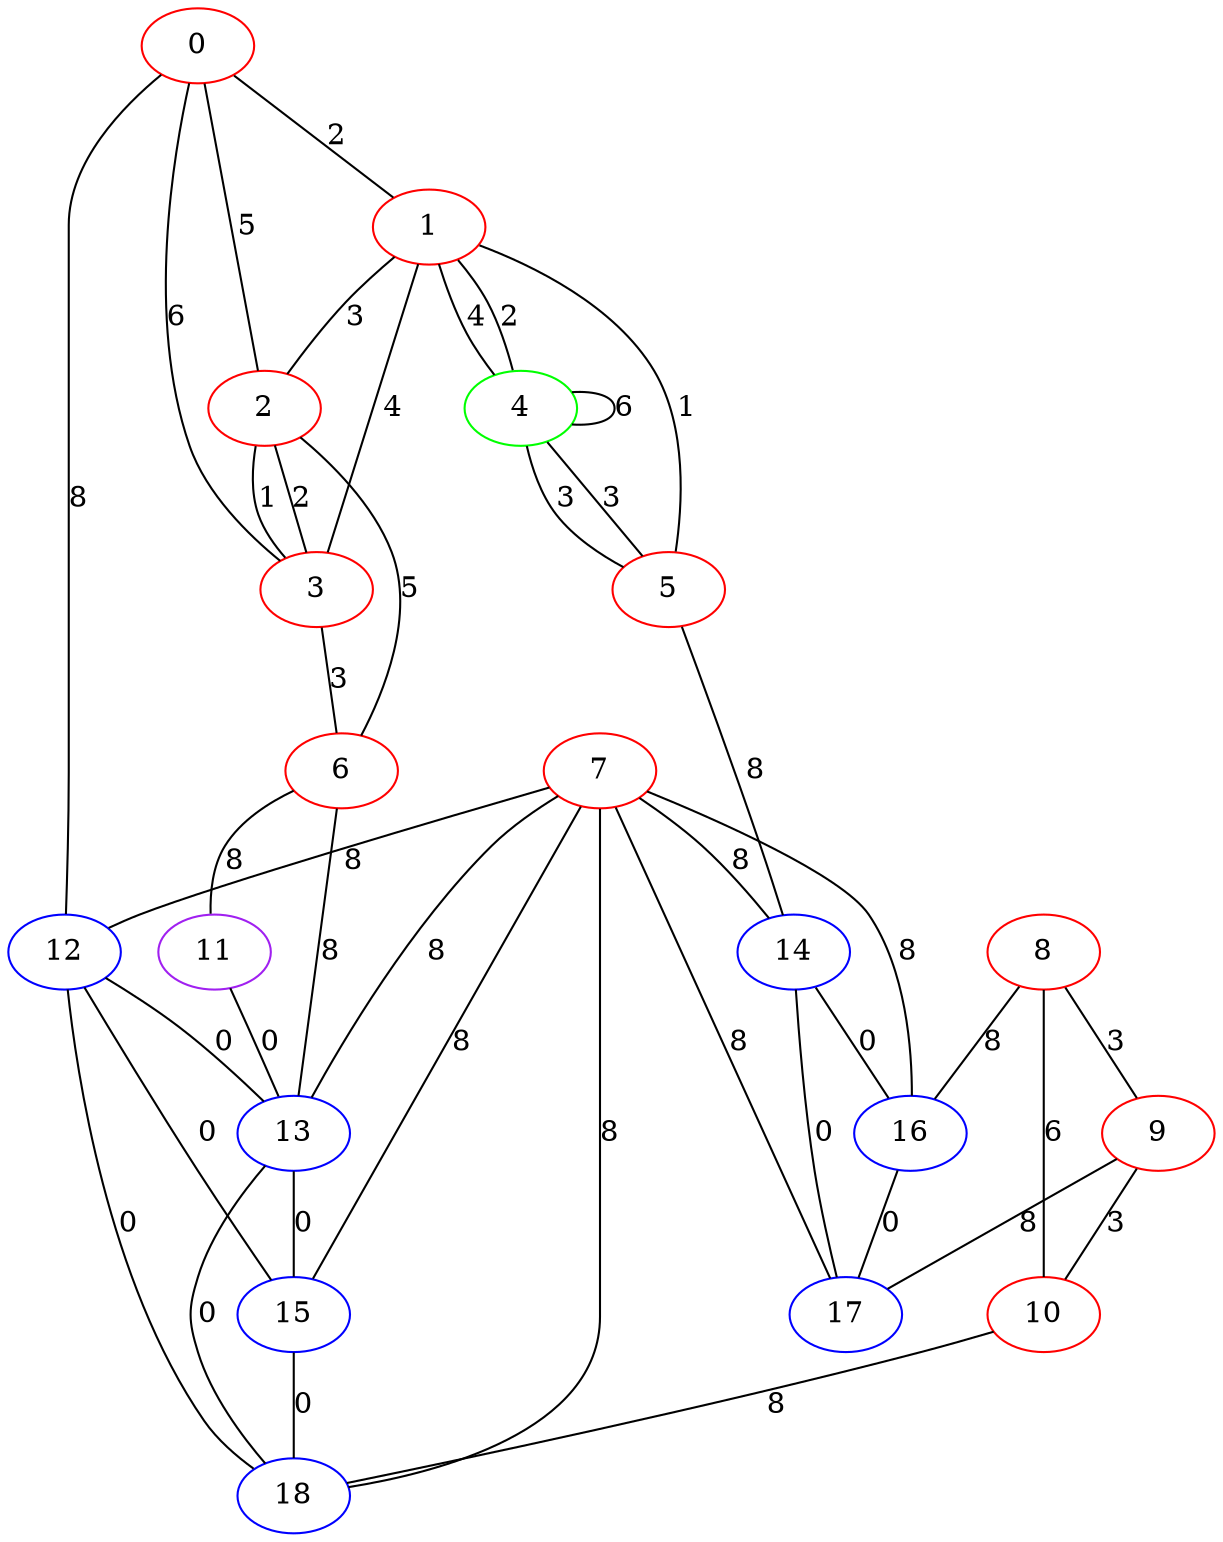 graph "" {
0 [color=red, weight=1];
1 [color=red, weight=1];
2 [color=red, weight=1];
3 [color=red, weight=1];
4 [color=green, weight=2];
5 [color=red, weight=1];
6 [color=red, weight=1];
7 [color=red, weight=1];
8 [color=red, weight=1];
9 [color=red, weight=1];
10 [color=red, weight=1];
11 [color=purple, weight=4];
12 [color=blue, weight=3];
13 [color=blue, weight=3];
14 [color=blue, weight=3];
15 [color=blue, weight=3];
16 [color=blue, weight=3];
17 [color=blue, weight=3];
18 [color=blue, weight=3];
0 -- 1  [key=0, label=2];
0 -- 2  [key=0, label=5];
0 -- 3  [key=0, label=6];
0 -- 12  [key=0, label=8];
1 -- 2  [key=0, label=3];
1 -- 3  [key=0, label=4];
1 -- 4  [key=0, label=4];
1 -- 4  [key=1, label=2];
1 -- 5  [key=0, label=1];
2 -- 3  [key=0, label=1];
2 -- 3  [key=1, label=2];
2 -- 6  [key=0, label=5];
3 -- 6  [key=0, label=3];
4 -- 4  [key=0, label=6];
4 -- 5  [key=0, label=3];
4 -- 5  [key=1, label=3];
5 -- 14  [key=0, label=8];
6 -- 11  [key=0, label=8];
6 -- 13  [key=0, label=8];
7 -- 12  [key=0, label=8];
7 -- 13  [key=0, label=8];
7 -- 14  [key=0, label=8];
7 -- 15  [key=0, label=8];
7 -- 16  [key=0, label=8];
7 -- 17  [key=0, label=8];
7 -- 18  [key=0, label=8];
8 -- 16  [key=0, label=8];
8 -- 9  [key=0, label=3];
8 -- 10  [key=0, label=6];
9 -- 17  [key=0, label=8];
9 -- 10  [key=0, label=3];
10 -- 18  [key=0, label=8];
11 -- 13  [key=0, label=0];
12 -- 18  [key=0, label=0];
12 -- 13  [key=0, label=0];
12 -- 15  [key=0, label=0];
13 -- 15  [key=0, label=0];
13 -- 18  [key=0, label=0];
14 -- 16  [key=0, label=0];
14 -- 17  [key=0, label=0];
15 -- 18  [key=0, label=0];
16 -- 17  [key=0, label=0];
}
